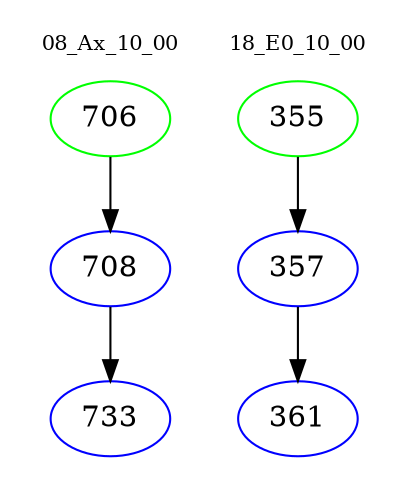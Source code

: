 digraph{
subgraph cluster_0 {
color = white
label = "08_Ax_10_00";
fontsize=10;
T0_706 [label="706", color="green"]
T0_706 -> T0_708 [color="black"]
T0_708 [label="708", color="blue"]
T0_708 -> T0_733 [color="black"]
T0_733 [label="733", color="blue"]
}
subgraph cluster_1 {
color = white
label = "18_E0_10_00";
fontsize=10;
T1_355 [label="355", color="green"]
T1_355 -> T1_357 [color="black"]
T1_357 [label="357", color="blue"]
T1_357 -> T1_361 [color="black"]
T1_361 [label="361", color="blue"]
}
}

